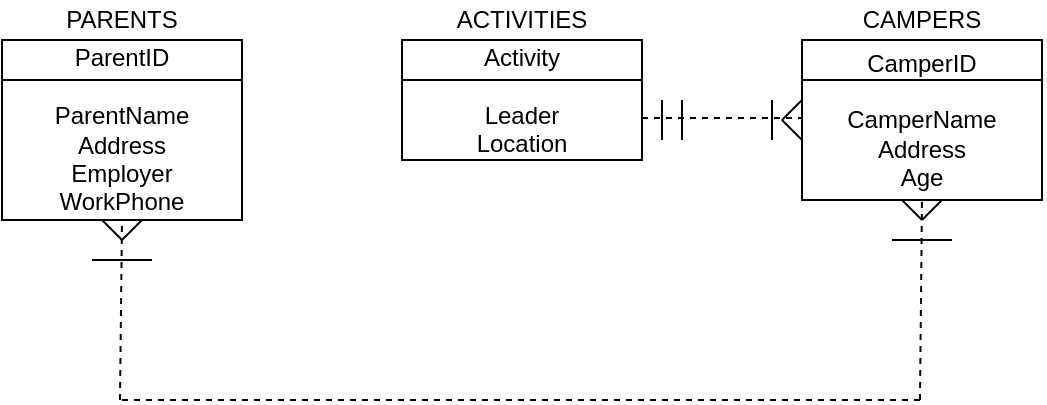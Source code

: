 <mxfile version="12.3.6" pages="1"><diagram id="Y30O1fPp32KFN16Ty4nI" name="Page-1"><mxGraphModel dx="1422" dy="713" grid="1" gridSize="10" guides="1" tooltips="1" connect="1" arrows="1" fold="1" page="1" pageScale="1" pageWidth="850" pageHeight="1100" math="0" shadow="0"><root><mxCell id="0"/><mxCell id="1" parent="0"/><mxCell id="EE-U0bzwqrZnC1hNatKc-1" value="" style="rounded=0;whiteSpace=wrap;html=1;" parent="1" vertex="1"><mxGeometry x="240" y="60" width="120" height="60" as="geometry"/></mxCell><mxCell id="EE-U0bzwqrZnC1hNatKc-2" value="ACTIVITIES" style="text;html=1;strokeColor=none;fillColor=none;align=center;verticalAlign=middle;whiteSpace=wrap;rounded=0;" parent="1" vertex="1"><mxGeometry x="240" y="40" width="120" height="20" as="geometry"/></mxCell><mxCell id="EE-U0bzwqrZnC1hNatKc-3" value="Activity&lt;br&gt;&lt;br&gt;Leader&lt;br&gt;Location" style="text;html=1;strokeColor=none;fillColor=none;align=center;verticalAlign=middle;whiteSpace=wrap;rounded=0;" parent="1" vertex="1"><mxGeometry x="240" y="60" width="120" height="60" as="geometry"/></mxCell><mxCell id="EE-U0bzwqrZnC1hNatKc-4" value="" style="rounded=0;whiteSpace=wrap;html=1;" parent="1" vertex="1"><mxGeometry x="440" y="60" width="120" height="80" as="geometry"/></mxCell><mxCell id="EE-U0bzwqrZnC1hNatKc-5" value="" style="rounded=0;whiteSpace=wrap;html=1;" parent="1" vertex="1"><mxGeometry x="40" y="60" width="120" height="90" as="geometry"/></mxCell><mxCell id="EE-U0bzwqrZnC1hNatKc-6" value="CAMPERS" style="text;html=1;strokeColor=none;fillColor=none;align=center;verticalAlign=middle;whiteSpace=wrap;rounded=0;" parent="1" vertex="1"><mxGeometry x="440" y="40" width="120" height="20" as="geometry"/></mxCell><mxCell id="EE-U0bzwqrZnC1hNatKc-7" value="PARENTS" style="text;html=1;strokeColor=none;fillColor=none;align=center;verticalAlign=middle;whiteSpace=wrap;rounded=0;" parent="1" vertex="1"><mxGeometry x="40" y="40" width="120" height="20" as="geometry"/></mxCell><mxCell id="EE-U0bzwqrZnC1hNatKc-8" value="ParentID&lt;br&gt;&lt;br&gt;ParentName&lt;br&gt;Address&lt;br&gt;Employer&lt;br&gt;WorkPhone" style="text;html=1;strokeColor=none;fillColor=none;align=center;verticalAlign=middle;whiteSpace=wrap;rounded=0;" parent="1" vertex="1"><mxGeometry x="40" y="60" width="120" height="90" as="geometry"/></mxCell><mxCell id="EE-U0bzwqrZnC1hNatKc-9" value="CamperID&lt;br&gt;&lt;br&gt;CamperName&lt;br&gt;Address&lt;br&gt;Age" style="text;html=1;strokeColor=none;fillColor=none;align=center;verticalAlign=middle;whiteSpace=wrap;rounded=0;" parent="1" vertex="1"><mxGeometry x="440" y="60" width="120" height="80" as="geometry"/></mxCell><mxCell id="EE-U0bzwqrZnC1hNatKc-10" value="" style="endArrow=none;html=1;" parent="1" edge="1"><mxGeometry width="50" height="50" relative="1" as="geometry"><mxPoint x="40" y="80" as="sourcePoint"/><mxPoint x="160" y="80" as="targetPoint"/></mxGeometry></mxCell><mxCell id="EE-U0bzwqrZnC1hNatKc-11" value="" style="endArrow=none;html=1;" parent="1" edge="1"><mxGeometry width="50" height="50" relative="1" as="geometry"><mxPoint x="240" y="80" as="sourcePoint"/><mxPoint x="360" y="80" as="targetPoint"/></mxGeometry></mxCell><mxCell id="EE-U0bzwqrZnC1hNatKc-12" value="" style="endArrow=none;html=1;" parent="1" edge="1"><mxGeometry width="50" height="50" relative="1" as="geometry"><mxPoint x="440" y="80" as="sourcePoint"/><mxPoint x="560" y="80" as="targetPoint"/></mxGeometry></mxCell><mxCell id="EE-U0bzwqrZnC1hNatKc-13" value="" style="endArrow=none;dashed=1;html=1;" parent="1" edge="1"><mxGeometry width="50" height="50" relative="1" as="geometry"><mxPoint x="360" y="99" as="sourcePoint"/><mxPoint x="440" y="99" as="targetPoint"/></mxGeometry></mxCell><mxCell id="EE-U0bzwqrZnC1hNatKc-14" value="" style="endArrow=none;dashed=1;html=1;" parent="1" edge="1"><mxGeometry width="50" height="50" relative="1" as="geometry"><mxPoint x="100" y="240" as="sourcePoint"/><mxPoint x="500" y="240" as="targetPoint"/></mxGeometry></mxCell><mxCell id="EE-U0bzwqrZnC1hNatKc-15" value="" style="endArrow=none;dashed=1;html=1;entryX=0.5;entryY=1;entryDx=0;entryDy=0;" parent="1" target="EE-U0bzwqrZnC1hNatKc-8" edge="1"><mxGeometry width="50" height="50" relative="1" as="geometry"><mxPoint x="99" y="240" as="sourcePoint"/><mxPoint x="99" y="180" as="targetPoint"/></mxGeometry></mxCell><mxCell id="EE-U0bzwqrZnC1hNatKc-17" value="" style="endArrow=none;dashed=1;html=1;entryX=0.5;entryY=1;entryDx=0;entryDy=0;" parent="1" target="EE-U0bzwqrZnC1hNatKc-9" edge="1"><mxGeometry width="50" height="50" relative="1" as="geometry"><mxPoint x="499" y="240" as="sourcePoint"/><mxPoint x="499" y="180" as="targetPoint"/></mxGeometry></mxCell><mxCell id="EE-U0bzwqrZnC1hNatKc-18" value="" style="endArrow=none;html=1;" parent="1" edge="1"><mxGeometry width="50" height="50" relative="1" as="geometry"><mxPoint x="500" y="150" as="sourcePoint"/><mxPoint x="510" y="140" as="targetPoint"/></mxGeometry></mxCell><mxCell id="EE-U0bzwqrZnC1hNatKc-19" value="" style="endArrow=none;html=1;" parent="1" edge="1"><mxGeometry width="50" height="50" relative="1" as="geometry"><mxPoint x="430" y="100" as="sourcePoint"/><mxPoint x="440" y="90" as="targetPoint"/></mxGeometry></mxCell><mxCell id="EE-U0bzwqrZnC1hNatKc-20" value="" style="endArrow=none;html=1;" parent="1" edge="1"><mxGeometry width="50" height="50" relative="1" as="geometry"><mxPoint x="440" y="110" as="sourcePoint"/><mxPoint x="430" y="100" as="targetPoint"/></mxGeometry></mxCell><mxCell id="EE-U0bzwqrZnC1hNatKc-21" value="" style="endArrow=none;html=1;" parent="1" edge="1"><mxGeometry width="50" height="50" relative="1" as="geometry"><mxPoint x="100" y="160" as="sourcePoint"/><mxPoint x="110" y="150" as="targetPoint"/></mxGeometry></mxCell><mxCell id="EE-U0bzwqrZnC1hNatKc-22" value="" style="endArrow=none;html=1;" parent="1" edge="1"><mxGeometry width="50" height="50" relative="1" as="geometry"><mxPoint x="500" y="150" as="sourcePoint"/><mxPoint x="490" y="140" as="targetPoint"/></mxGeometry></mxCell><mxCell id="EE-U0bzwqrZnC1hNatKc-23" value="" style="endArrow=none;html=1;" parent="1" edge="1"><mxGeometry width="50" height="50" relative="1" as="geometry"><mxPoint x="100" y="160" as="sourcePoint"/><mxPoint x="90" y="150" as="targetPoint"/></mxGeometry></mxCell><mxCell id="EE-U0bzwqrZnC1hNatKc-24" value="" style="endArrow=none;html=1;" parent="1" edge="1"><mxGeometry width="50" height="50" relative="1" as="geometry"><mxPoint x="380" y="110" as="sourcePoint"/><mxPoint x="380" y="90" as="targetPoint"/></mxGeometry></mxCell><mxCell id="EE-U0bzwqrZnC1hNatKc-25" value="" style="endArrow=none;html=1;" parent="1" edge="1"><mxGeometry width="50" height="50" relative="1" as="geometry"><mxPoint x="370" y="110" as="sourcePoint"/><mxPoint x="370" y="90" as="targetPoint"/></mxGeometry></mxCell><mxCell id="EE-U0bzwqrZnC1hNatKc-26" value="" style="endArrow=none;html=1;" parent="1" edge="1"><mxGeometry width="50" height="50" relative="1" as="geometry"><mxPoint x="425" y="110" as="sourcePoint"/><mxPoint x="425" y="90" as="targetPoint"/></mxGeometry></mxCell><mxCell id="EE-U0bzwqrZnC1hNatKc-27" value="" style="endArrow=none;html=1;" parent="1" edge="1"><mxGeometry width="50" height="50" relative="1" as="geometry"><mxPoint x="85" y="170" as="sourcePoint"/><mxPoint x="115" y="170" as="targetPoint"/></mxGeometry></mxCell><mxCell id="EE-U0bzwqrZnC1hNatKc-28" value="" style="endArrow=none;html=1;" parent="1" edge="1"><mxGeometry width="50" height="50" relative="1" as="geometry"><mxPoint x="485" y="160" as="sourcePoint"/><mxPoint x="515" y="160" as="targetPoint"/></mxGeometry></mxCell></root></mxGraphModel></diagram></mxfile>